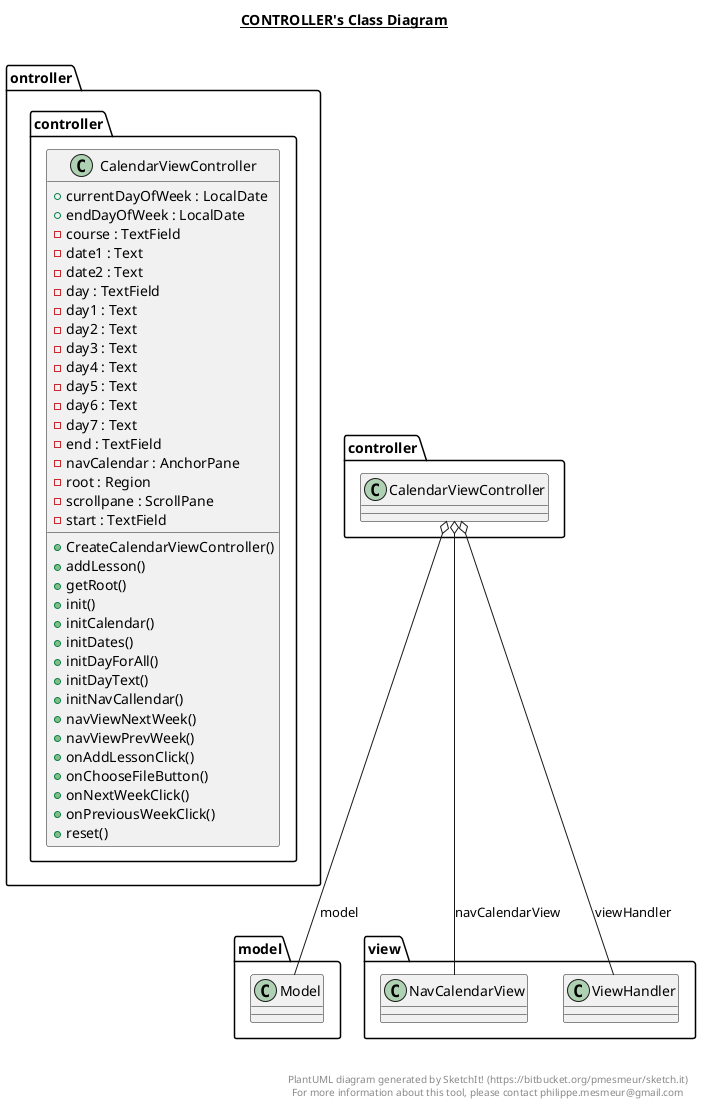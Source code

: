 @startuml

title __CONTROLLER's Class Diagram__\n


    namespace ontroller {
      class controller.CalendarViewController {
          + currentDayOfWeek : LocalDate
          + endDayOfWeek : LocalDate
          - course : TextField
          - date1 : Text
          - date2 : Text
          - day : TextField
          - day1 : Text
          - day2 : Text
          - day3 : Text
          - day4 : Text
          - day5 : Text
          - day6 : Text
          - day7 : Text
          - end : TextField
          - navCalendar : AnchorPane
          - root : Region
          - scrollpane : ScrollPane
          - start : TextField
          + CreateCalendarViewController()
          + addLesson()
          + getRoot()
          + init()
          + initCalendar()
          + initDates()
          + initDayForAll()
          + initDayText()
          + initNavCallendar()
          + navViewNextWeek()
          + navViewPrevWeek()
          + onAddLessonClick()
          + onChooseFileButton()
          + onNextWeekClick()
          + onPreviousWeekClick()
          + reset()
      }
    }

  

  controller.CalendarViewController o-- model.Model : model
  controller.CalendarViewController o-- view.NavCalendarView : navCalendarView
  controller.CalendarViewController o-- view.ViewHandler : viewHandler


right footer


PlantUML diagram generated by SketchIt! (https://bitbucket.org/pmesmeur/sketch.it)
For more information about this tool, please contact philippe.mesmeur@gmail.com
endfooter

@enduml
